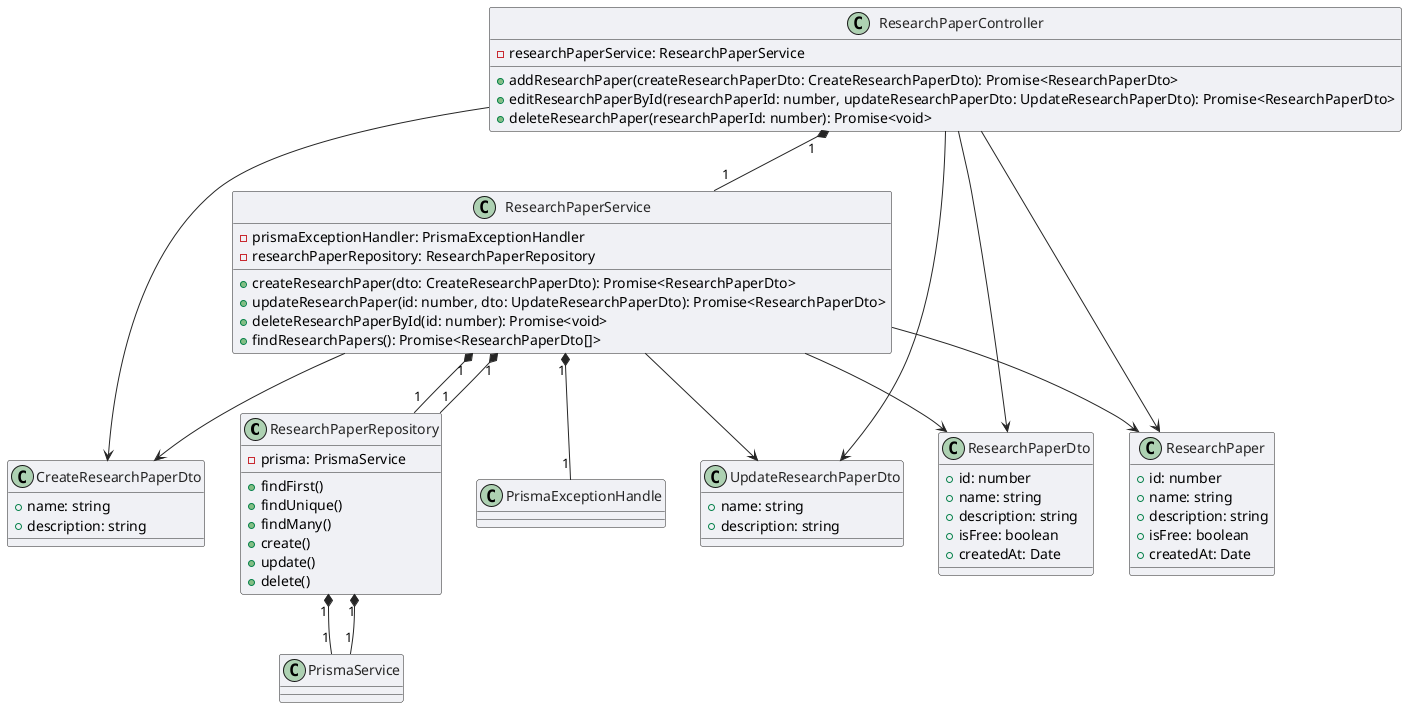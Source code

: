 @startuml research_paper

skinparam ArrowColor #252525
skinparam ClassBackgroundColor #F0F1F5
skinparam ClassBorderColor #252525
skinparam ClassFontColor #252525


class ResearchPaperRepository {
  - prisma: PrismaService
  + findFirst()
  + findUnique()
  + findMany()
  + create()
  + update()
  + delete()
}

class ResearchPaperService {
  - prismaExceptionHandler: PrismaExceptionHandler
  - researchPaperRepository: ResearchPaperRepository
  + createResearchPaper(dto: CreateResearchPaperDto): Promise<ResearchPaperDto>
  + updateResearchPaper(id: number, dto: UpdateResearchPaperDto): Promise<ResearchPaperDto>
  + deleteResearchPaperById(id: number): Promise<void>
  + findResearchPapers(): Promise<ResearchPaperDto[]>
}

class CreateResearchPaperDto {
  + name: string
  + description: string
}

class UpdateResearchPaperDto {
  + name: string
  + description: string
}

class ResearchPaperDto {
  + id: number
  + name: string
  + description: string
  + isFree: boolean
  + createdAt: Date
}

class ResearchPaper {
  + id: number
  + name: string
  + description: string
  + isFree: boolean
  + createdAt: Date
}

class ResearchPaperController {

    -researchPaperService: ResearchPaperService
    +addResearchPaper(createResearchPaperDto: CreateResearchPaperDto): Promise<ResearchPaperDto>
    +editResearchPaperById(researchPaperId: number, updateResearchPaperDto: UpdateResearchPaperDto): Promise<ResearchPaperDto>
    +deleteResearchPaper(researchPaperId: number): Promise<void>
}

ResearchPaperService "1" *-- "1" ResearchPaperRepository
ResearchPaperService "1" *-- "1" PrismaExceptionHandle
ResearchPaperRepository "1" *-- "1" PrismaService
ResearchPaperRepository "1" *-- "1" PrismaService
ResearchPaperService "1" *-- "1" ResearchPaperRepository
ResearchPaperController "1" *-- "1" ResearchPaperService
ResearchPaperController --> CreateResearchPaperDto
ResearchPaperController --> UpdateResearchPaperDto
ResearchPaperController --> ResearchPaperDto
ResearchPaperController --> ResearchPaper
ResearchPaperService --> CreateResearchPaperDto
ResearchPaperService --> UpdateResearchPaperDto
ResearchPaperService --> ResearchPaperDto
ResearchPaperService --> ResearchPaper
@enduml
